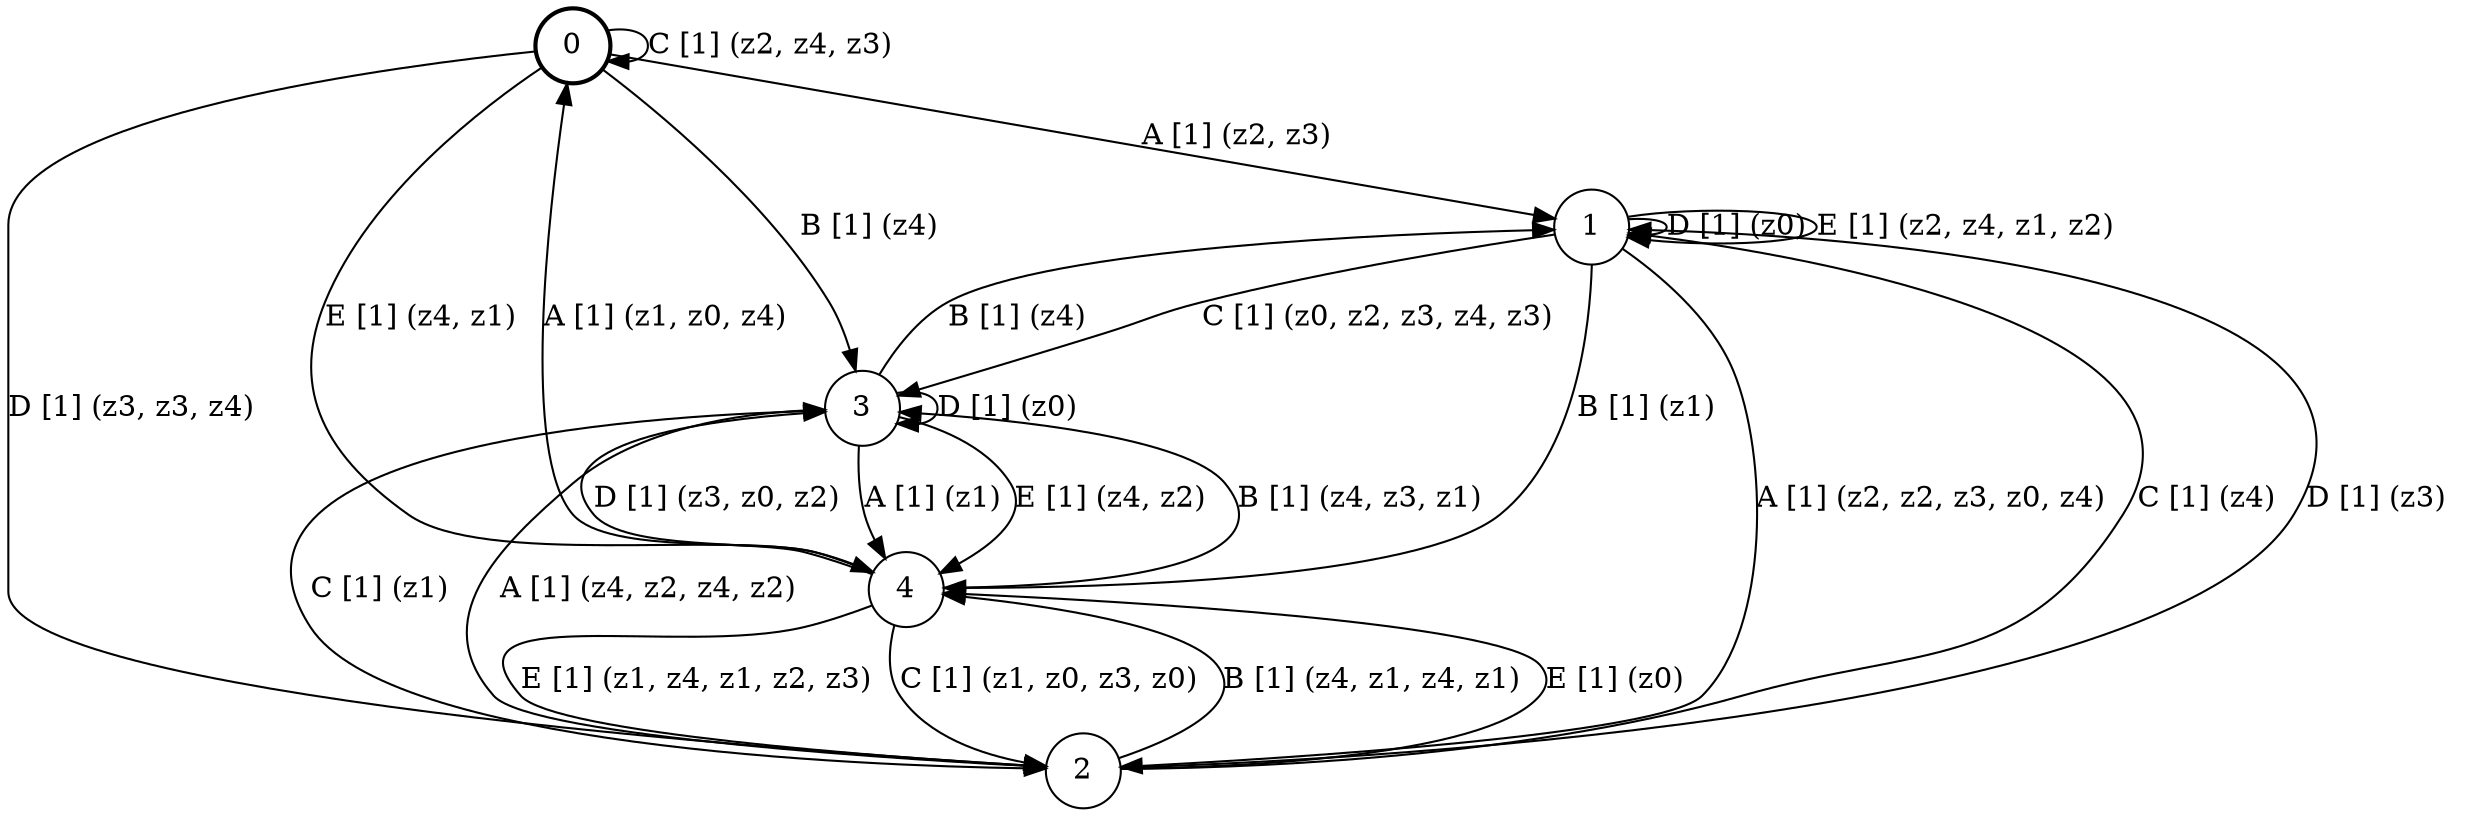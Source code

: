 # generated file, don't try to modify
# command: dot -Tpng <filename> > tree.png
digraph Automaton {
    node [shape = circle];
    0 [style = "bold"];
    0 -> 1 [label = "A [1] (z2, z3) "];
    0 -> 3 [label = "B [1] (z4) "];
    0 -> 0 [label = "C [1] (z2, z4, z3) "];
    0 -> 2 [label = "D [1] (z3, z3, z4) "];
    0 -> 4 [label = "E [1] (z4, z1) "];
    1 -> 2 [label = "A [1] (z2, z2, z3, z0, z4) "];
    1 -> 4 [label = "B [1] (z1) "];
    1 -> 3 [label = "C [1] (z0, z2, z3, z4, z3) "];
    1 -> 1 [label = "D [1] (z0) "];
    1 -> 1 [label = "E [1] (z2, z4, z1, z2) "];
    2 -> 3 [label = "A [1] (z4, z2, z4, z2) "];
    2 -> 4 [label = "B [1] (z4, z1, z4, z1) "];
    2 -> 1 [label = "C [1] (z4) "];
    2 -> 1 [label = "D [1] (z3) "];
    2 -> 4 [label = "E [1] (z0) "];
    3 -> 4 [label = "A [1] (z1) "];
    3 -> 1 [label = "B [1] (z4) "];
    3 -> 2 [label = "C [1] (z1) "];
    3 -> 3 [label = "D [1] (z0) "];
    3 -> 4 [label = "E [1] (z4, z2) "];
    4 -> 0 [label = "A [1] (z1, z0, z4) "];
    4 -> 3 [label = "B [1] (z4, z3, z1) "];
    4 -> 2 [label = "C [1] (z1, z0, z3, z0) "];
    4 -> 3 [label = "D [1] (z3, z0, z2) "];
    4 -> 2 [label = "E [1] (z1, z4, z1, z2, z3) "];
}
